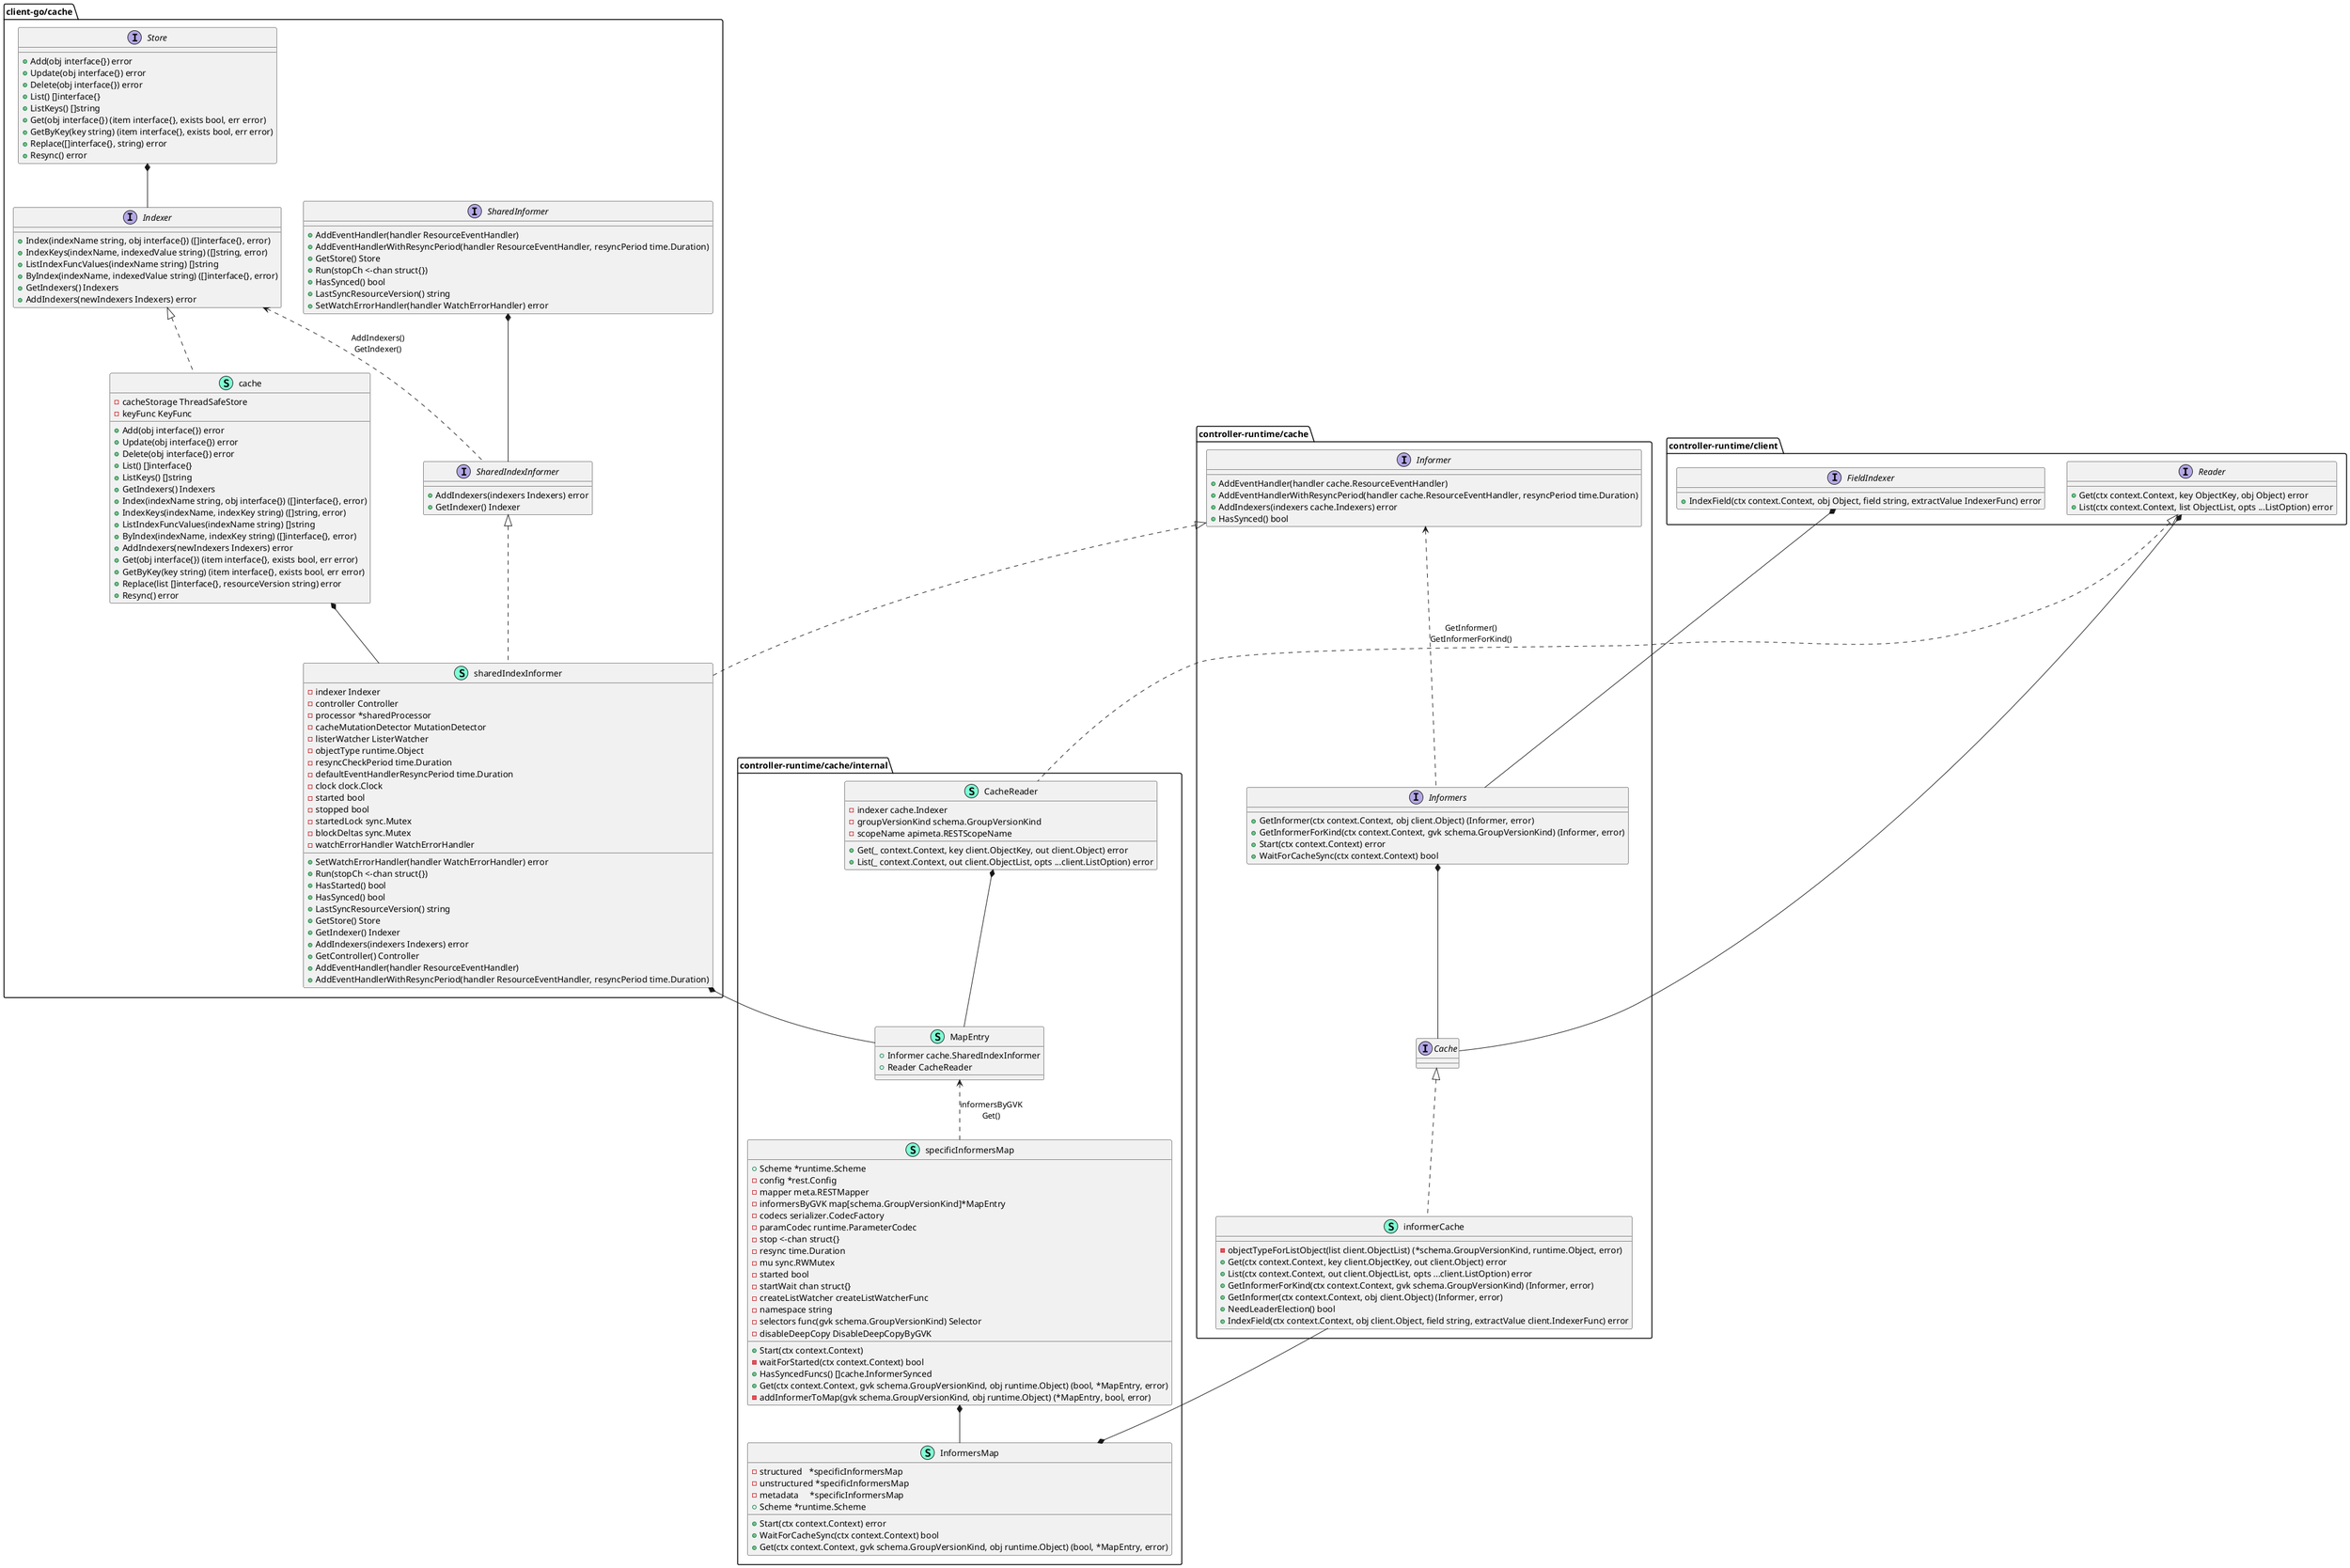 @startuml
package controller-runtime/cache {
    interface Cache  {
    }

    interface Informers  {
        + GetInformer(ctx context.Context, obj client.Object) (Informer, error)
        + GetInformerForKind(ctx context.Context, gvk schema.GroupVersionKind) (Informer, error)
        + Start(ctx context.Context) error
        + WaitForCacheSync(ctx context.Context) bool
    }

    interface Informer {
        + AddEventHandler(handler cache.ResourceEventHandler)
        + AddEventHandlerWithResyncPeriod(handler cache.ResourceEventHandler, resyncPeriod time.Duration)
        + AddIndexers(indexers cache.Indexers) error
        + HasSynced() bool
    }

    class informerCache << (S,Aquamarine) >> {
        - objectTypeForListObject(list client.ObjectList) (*schema.GroupVersionKind, runtime.Object, error)
        + Get(ctx context.Context, key client.ObjectKey, out client.Object) error
        + List(ctx context.Context, out client.ObjectList, opts ...client.ListOption) error
        + GetInformerForKind(ctx context.Context, gvk schema.GroupVersionKind) (Informer, error)
        + GetInformer(ctx context.Context, obj client.Object) (Informer, error)
        + NeedLeaderElection() bool
        + IndexField(ctx context.Context, obj client.Object, field string, extractValue client.IndexerFunc) error
    }

}

package controller-runtime/cache/internal {
    class InformersMap << (S,Aquamarine) >> {
        - structured   *specificInformersMap
        - unstructured *specificInformersMap
        - metadata     *specificInformersMap
        + Scheme *runtime.Scheme

        + Start(ctx context.Context) error
        + WaitForCacheSync(ctx context.Context) bool
        + Get(ctx context.Context, gvk schema.GroupVersionKind, obj runtime.Object) (bool, *MapEntry, error)
    }

    class specificInformersMap << (S,Aquamarine) >> {
        + Scheme *runtime.Scheme
        - config *rest.Config
        - mapper meta.RESTMapper
        - informersByGVK map[schema.GroupVersionKind]*MapEntry
        - codecs serializer.CodecFactory
        - paramCodec runtime.ParameterCodec
        - stop <-chan struct{}
        - resync time.Duration
        - mu sync.RWMutex
        - started bool
        - startWait chan struct{}
        - createListWatcher createListWatcherFunc
        - namespace string
        {field} - selectors func(gvk schema.GroupVersionKind) Selector
        - disableDeepCopy DisableDeepCopyByGVK

        + Start(ctx context.Context)
        - waitForStarted(ctx context.Context) bool
        + HasSyncedFuncs() []cache.InformerSynced
        + Get(ctx context.Context, gvk schema.GroupVersionKind, obj runtime.Object) (bool, *MapEntry, error)
        - addInformerToMap(gvk schema.GroupVersionKind, obj runtime.Object) (*MapEntry, bool, error)
    }

    class MapEntry << (S,Aquamarine) >> {
        + Informer cache.SharedIndexInformer
        + Reader CacheReader
    }

    class CacheReader << (S,Aquamarine) >> {
        - indexer cache.Indexer
        - groupVersionKind schema.GroupVersionKind
        - scopeName apimeta.RESTScopeName

        + Get(_ context.Context, key client.ObjectKey, out client.Object) error
        + List(_ context.Context, out client.ObjectList, opts ...client.ListOption) error
    }
}

package controller-runtime/client{
    interface Reader  {
        + Get(ctx context.Context, key ObjectKey, obj Object) error
        + List(ctx context.Context, list ObjectList, opts ...ListOption) error
    }

    interface FieldIndexer {
        + IndexField(ctx context.Context, obj Object, field string, extractValue IndexerFunc) error
    }
}

package client-go/cache {
    interface SharedIndexInformer {
        + AddIndexers(indexers Indexers) error
    	+ GetIndexer() Indexer
    }

    interface SharedInformer {
        + AddEventHandler(handler ResourceEventHandler)
        + AddEventHandlerWithResyncPeriod(handler ResourceEventHandler, resyncPeriod time.Duration)
        + GetStore() Store
        + Run(stopCh <-chan struct{})
        + HasSynced() bool
        + LastSyncResourceVersion() string
        + SetWatchErrorHandler(handler WatchErrorHandler) error
    }

    interface Indexer {
        + Index(indexName string, obj interface{}) ([]interface{}, error)
        + IndexKeys(indexName, indexedValue string) ([]string, error)
        + ListIndexFuncValues(indexName string) []string
        + ByIndex(indexName, indexedValue string) ([]interface{}, error)
        + GetIndexers() Indexers
        + AddIndexers(newIndexers Indexers) error
    }

    interface Store {
        + Add(obj interface{}) error
        + Update(obj interface{}) error
        + Delete(obj interface{}) error
        + List() []interface{}
        + ListKeys() []string
        + Get(obj interface{}) (item interface{}, exists bool, err error)
        + GetByKey(key string) (item interface{}, exists bool, err error)
        + Replace([]interface{}, string) error
        + Resync() error
    }

    class sharedIndexInformer << (S,Aquamarine) >> {
        - indexer Indexer
        - controller Controller
        - processor *sharedProcessor
        - cacheMutationDetector MutationDetector
        - listerWatcher ListerWatcher
        - objectType runtime.Object
        - resyncCheckPeriod time.Duration
        - defaultEventHandlerResyncPeriod time.Duration
        - clock clock.Clock
        - started bool
        - stopped bool
        - startedLock sync.Mutex
        - blockDeltas sync.Mutex
        - watchErrorHandler WatchErrorHandler

        + SetWatchErrorHandler(handler WatchErrorHandler) error
        + Run(stopCh <-chan struct{})
        + HasStarted() bool
        + HasSynced() bool
        + LastSyncResourceVersion() string
        + GetStore() Store
        + GetIndexer() Indexer
        + AddIndexers(indexers Indexers) error
        + GetController() Controller
        + AddEventHandler(handler ResourceEventHandler)
        + AddEventHandlerWithResyncPeriod(handler ResourceEventHandler, resyncPeriod time.Duration)
    }

    class cache << (S,Aquamarine) >> {
        - cacheStorage ThreadSafeStore
        - keyFunc KeyFunc

        + Add(obj interface{}) error
        + Update(obj interface{}) error
        + Delete(obj interface{}) error
        + List() []interface{}
        + ListKeys() []string
        + GetIndexers() Indexers
        + Index(indexName string, obj interface{}) ([]interface{}, error)
        + IndexKeys(indexName, indexKey string) ([]string, error)
        + ListIndexFuncValues(indexName string) []string
        + ByIndex(indexName, indexKey string) ([]interface{}, error)
        + AddIndexers(newIndexers Indexers) error
        + Get(obj interface{}) (item interface{}, exists bool, err error)
        + GetByKey(key string) (item interface{}, exists bool, err error)
        + Replace(list []interface{}, resourceVersion string) error
        + Resync() error
    }
}

InformersMap *-- informerCache
Informers *-- Cache
Reader *-- Cache
Informer <.. Informers : GetInformer()\nGetInformerForKind()
FieldIndexer *-- Informers
Cache <|.. informerCache
specificInformersMap *-- InformersMap
MapEntry <.. specificInformersMap : informersByGVK\nGet()
CacheReader *-- MapEntry
sharedIndexInformer *-- MapEntry
SharedInformer *-- SharedIndexInformer
Reader <|.. CacheReader
Store *-- Indexer
Indexer <.. SharedIndexInformer : AddIndexers()\nGetIndexer()
SharedIndexInformer <|.. sharedIndexInformer
Informer <|.. sharedIndexInformer
Indexer <|.. cache
cache *-- sharedIndexInformer
@enduml